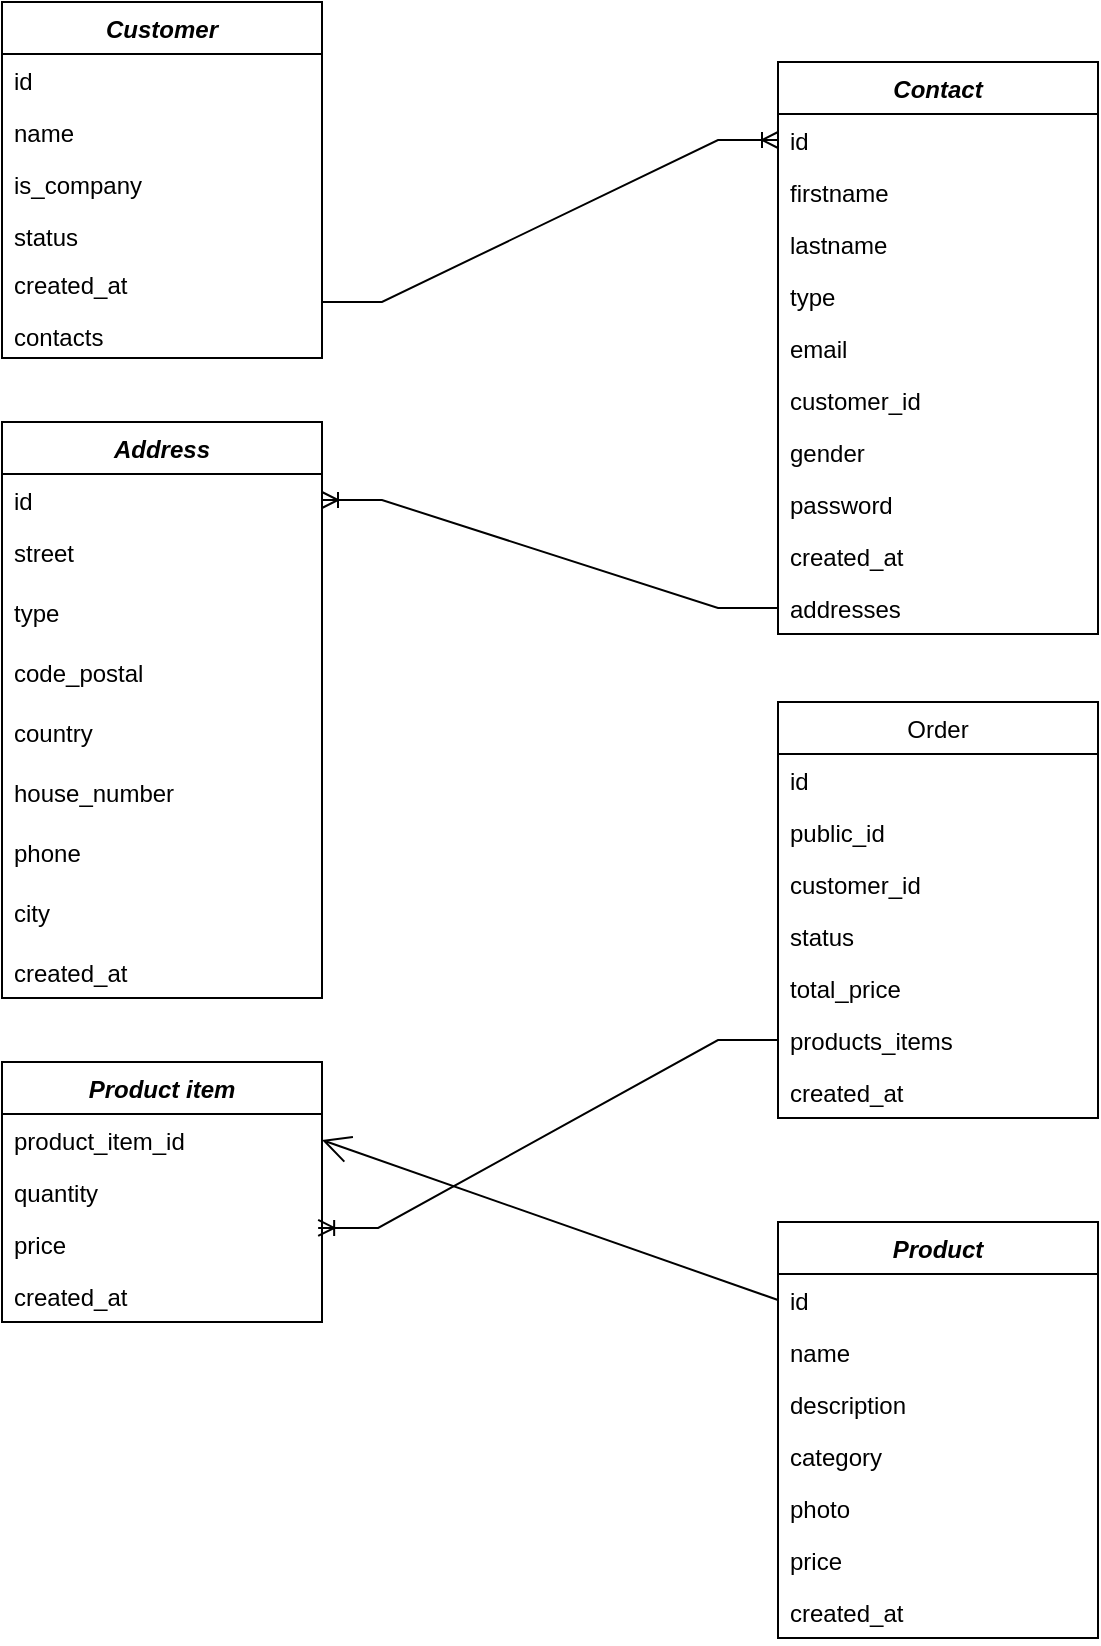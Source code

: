 <mxfile version="20.0.1" type="github">
  <diagram id="C5RBs43oDa-KdzZeNtuy" name="Page-1">
    <mxGraphModel dx="1347" dy="805" grid="1" gridSize="10" guides="1" tooltips="1" connect="1" arrows="1" fold="1" page="1" pageScale="1" pageWidth="827" pageHeight="1169" math="0" shadow="0">
      <root>
        <mxCell id="WIyWlLk6GJQsqaUBKTNV-0" />
        <mxCell id="WIyWlLk6GJQsqaUBKTNV-1" parent="WIyWlLk6GJQsqaUBKTNV-0" />
        <mxCell id="zkfFHV4jXpPFQw0GAbJ--0" value="Customer" style="swimlane;fontStyle=3;align=center;verticalAlign=top;childLayout=stackLayout;horizontal=1;startSize=26;horizontalStack=0;resizeParent=1;resizeLast=0;collapsible=1;marginBottom=0;rounded=0;shadow=0;strokeWidth=1;" parent="WIyWlLk6GJQsqaUBKTNV-1" vertex="1">
          <mxGeometry x="120" y="90" width="160" height="178" as="geometry">
            <mxRectangle x="120" y="90" width="160" height="26" as="alternateBounds" />
          </mxGeometry>
        </mxCell>
        <mxCell id="zkfFHV4jXpPFQw0GAbJ--1" value="id" style="text;align=left;verticalAlign=top;spacingLeft=4;spacingRight=4;overflow=hidden;rotatable=0;points=[[0,0.5],[1,0.5]];portConstraint=eastwest;" parent="zkfFHV4jXpPFQw0GAbJ--0" vertex="1">
          <mxGeometry y="26" width="160" height="26" as="geometry" />
        </mxCell>
        <mxCell id="zkfFHV4jXpPFQw0GAbJ--2" value="name" style="text;align=left;verticalAlign=top;spacingLeft=4;spacingRight=4;overflow=hidden;rotatable=0;points=[[0,0.5],[1,0.5]];portConstraint=eastwest;rounded=0;shadow=0;html=0;" parent="zkfFHV4jXpPFQw0GAbJ--0" vertex="1">
          <mxGeometry y="52" width="160" height="26" as="geometry" />
        </mxCell>
        <mxCell id="zkfFHV4jXpPFQw0GAbJ--3" value="is_company" style="text;align=left;verticalAlign=top;spacingLeft=4;spacingRight=4;overflow=hidden;rotatable=0;points=[[0,0.5],[1,0.5]];portConstraint=eastwest;rounded=0;shadow=0;html=0;" parent="zkfFHV4jXpPFQw0GAbJ--0" vertex="1">
          <mxGeometry y="78" width="160" height="26" as="geometry" />
        </mxCell>
        <mxCell id="a4GSrQW14wDG96kBElmH-0" value="status" style="text;align=left;verticalAlign=top;spacingLeft=4;spacingRight=4;overflow=hidden;rotatable=0;points=[[0,0.5],[1,0.5]];portConstraint=eastwest;rounded=0;shadow=0;html=0;" parent="zkfFHV4jXpPFQw0GAbJ--0" vertex="1">
          <mxGeometry y="104" width="160" height="24" as="geometry" />
        </mxCell>
        <mxCell id="Nfe-b3lXCGSDQb2NLbBq-9" value="created_at" style="text;strokeColor=none;fillColor=none;align=left;verticalAlign=top;spacingLeft=4;spacingRight=4;overflow=hidden;rotatable=0;points=[[0,0.5],[1,0.5]];portConstraint=eastwest;" vertex="1" parent="zkfFHV4jXpPFQw0GAbJ--0">
          <mxGeometry y="128" width="160" height="26" as="geometry" />
        </mxCell>
        <mxCell id="a4GSrQW14wDG96kBElmH-1" value="contacts" style="text;align=left;verticalAlign=top;spacingLeft=4;spacingRight=4;overflow=hidden;rotatable=0;points=[[0,0.5],[1,0.5]];portConstraint=eastwest;rounded=0;shadow=0;html=0;" parent="zkfFHV4jXpPFQw0GAbJ--0" vertex="1">
          <mxGeometry y="154" width="160" height="24" as="geometry" />
        </mxCell>
        <mxCell id="zkfFHV4jXpPFQw0GAbJ--17" value="Contact" style="swimlane;fontStyle=3;align=center;verticalAlign=top;childLayout=stackLayout;horizontal=1;startSize=26;horizontalStack=0;resizeParent=1;resizeLast=0;collapsible=1;marginBottom=0;rounded=0;shadow=0;strokeWidth=1;" parent="WIyWlLk6GJQsqaUBKTNV-1" vertex="1">
          <mxGeometry x="508" y="120" width="160" height="286" as="geometry">
            <mxRectangle x="550" y="140" width="160" height="26" as="alternateBounds" />
          </mxGeometry>
        </mxCell>
        <mxCell id="a4GSrQW14wDG96kBElmH-4" value="id" style="text;align=left;verticalAlign=top;spacingLeft=4;spacingRight=4;overflow=hidden;rotatable=0;points=[[0,0.5],[1,0.5]];portConstraint=eastwest;" parent="zkfFHV4jXpPFQw0GAbJ--17" vertex="1">
          <mxGeometry y="26" width="160" height="26" as="geometry" />
        </mxCell>
        <mxCell id="zkfFHV4jXpPFQw0GAbJ--18" value="firstname" style="text;align=left;verticalAlign=top;spacingLeft=4;spacingRight=4;overflow=hidden;rotatable=0;points=[[0,0.5],[1,0.5]];portConstraint=eastwest;" parent="zkfFHV4jXpPFQw0GAbJ--17" vertex="1">
          <mxGeometry y="52" width="160" height="26" as="geometry" />
        </mxCell>
        <mxCell id="zkfFHV4jXpPFQw0GAbJ--19" value="lastname" style="text;align=left;verticalAlign=top;spacingLeft=4;spacingRight=4;overflow=hidden;rotatable=0;points=[[0,0.5],[1,0.5]];portConstraint=eastwest;rounded=0;shadow=0;html=0;" parent="zkfFHV4jXpPFQw0GAbJ--17" vertex="1">
          <mxGeometry y="78" width="160" height="26" as="geometry" />
        </mxCell>
        <mxCell id="zkfFHV4jXpPFQw0GAbJ--20" value="type" style="text;align=left;verticalAlign=top;spacingLeft=4;spacingRight=4;overflow=hidden;rotatable=0;points=[[0,0.5],[1,0.5]];portConstraint=eastwest;rounded=0;shadow=0;html=0;" parent="zkfFHV4jXpPFQw0GAbJ--17" vertex="1">
          <mxGeometry y="104" width="160" height="26" as="geometry" />
        </mxCell>
        <mxCell id="zkfFHV4jXpPFQw0GAbJ--21" value="email" style="text;align=left;verticalAlign=top;spacingLeft=4;spacingRight=4;overflow=hidden;rotatable=0;points=[[0,0.5],[1,0.5]];portConstraint=eastwest;rounded=0;shadow=0;html=0;" parent="zkfFHV4jXpPFQw0GAbJ--17" vertex="1">
          <mxGeometry y="130" width="160" height="26" as="geometry" />
        </mxCell>
        <mxCell id="a4GSrQW14wDG96kBElmH-3" value="customer_id" style="text;align=left;verticalAlign=top;spacingLeft=4;spacingRight=4;overflow=hidden;rotatable=0;points=[[0,0.5],[1,0.5]];portConstraint=eastwest;rounded=0;shadow=0;html=0;" parent="zkfFHV4jXpPFQw0GAbJ--17" vertex="1">
          <mxGeometry y="156" width="160" height="26" as="geometry" />
        </mxCell>
        <mxCell id="a4GSrQW14wDG96kBElmH-2" value="gender" style="text;align=left;verticalAlign=top;spacingLeft=4;spacingRight=4;overflow=hidden;rotatable=0;points=[[0,0.5],[1,0.5]];portConstraint=eastwest;rounded=0;shadow=0;html=0;" parent="zkfFHV4jXpPFQw0GAbJ--17" vertex="1">
          <mxGeometry y="182" width="160" height="26" as="geometry" />
        </mxCell>
        <mxCell id="zkfFHV4jXpPFQw0GAbJ--22" value="password" style="text;align=left;verticalAlign=top;spacingLeft=4;spacingRight=4;overflow=hidden;rotatable=0;points=[[0,0.5],[1,0.5]];portConstraint=eastwest;rounded=0;shadow=0;html=0;" parent="zkfFHV4jXpPFQw0GAbJ--17" vertex="1">
          <mxGeometry y="208" width="160" height="26" as="geometry" />
        </mxCell>
        <mxCell id="Nfe-b3lXCGSDQb2NLbBq-11" value="created_at" style="text;strokeColor=none;fillColor=none;align=left;verticalAlign=top;spacingLeft=4;spacingRight=4;overflow=hidden;rotatable=0;points=[[0,0.5],[1,0.5]];portConstraint=eastwest;" vertex="1" parent="zkfFHV4jXpPFQw0GAbJ--17">
          <mxGeometry y="234" width="160" height="26" as="geometry" />
        </mxCell>
        <mxCell id="a4GSrQW14wDG96kBElmH-8" value="addresses" style="text;align=left;verticalAlign=top;spacingLeft=4;spacingRight=4;overflow=hidden;rotatable=0;points=[[0,0.5],[1,0.5]];portConstraint=eastwest;" parent="zkfFHV4jXpPFQw0GAbJ--17" vertex="1">
          <mxGeometry y="260" width="160" height="26" as="geometry" />
        </mxCell>
        <mxCell id="a4GSrQW14wDG96kBElmH-18" value="Address" style="swimlane;fontStyle=3;align=center;verticalAlign=top;childLayout=stackLayout;horizontal=1;startSize=26;horizontalStack=0;resizeParent=1;resizeParentMax=0;resizeLast=0;collapsible=1;marginBottom=0;" parent="WIyWlLk6GJQsqaUBKTNV-1" vertex="1">
          <mxGeometry x="120" y="300" width="160" height="288" as="geometry" />
        </mxCell>
        <mxCell id="a4GSrQW14wDG96kBElmH-19" value="id" style="text;strokeColor=none;fillColor=none;align=left;verticalAlign=top;spacingLeft=4;spacingRight=4;overflow=hidden;rotatable=0;points=[[0,0.5],[1,0.5]];portConstraint=eastwest;" parent="a4GSrQW14wDG96kBElmH-18" vertex="1">
          <mxGeometry y="26" width="160" height="26" as="geometry" />
        </mxCell>
        <mxCell id="a4GSrQW14wDG96kBElmH-21" value="street" style="text;strokeColor=none;fillColor=none;align=left;verticalAlign=top;spacingLeft=4;spacingRight=4;overflow=hidden;rotatable=0;points=[[0,0.5],[1,0.5]];portConstraint=eastwest;" parent="a4GSrQW14wDG96kBElmH-18" vertex="1">
          <mxGeometry y="52" width="160" height="30" as="geometry" />
        </mxCell>
        <mxCell id="a4GSrQW14wDG96kBElmH-28" value="type" style="text;strokeColor=none;fillColor=none;align=left;verticalAlign=top;spacingLeft=4;spacingRight=4;overflow=hidden;rotatable=0;points=[[0,0.5],[1,0.5]];portConstraint=eastwest;" parent="a4GSrQW14wDG96kBElmH-18" vertex="1">
          <mxGeometry y="82" width="160" height="30" as="geometry" />
        </mxCell>
        <mxCell id="a4GSrQW14wDG96kBElmH-23" value="code_postal" style="text;strokeColor=none;fillColor=none;align=left;verticalAlign=top;spacingLeft=4;spacingRight=4;overflow=hidden;rotatable=0;points=[[0,0.5],[1,0.5]];portConstraint=eastwest;" parent="a4GSrQW14wDG96kBElmH-18" vertex="1">
          <mxGeometry y="112" width="160" height="30" as="geometry" />
        </mxCell>
        <mxCell id="a4GSrQW14wDG96kBElmH-26" value="country" style="text;strokeColor=none;fillColor=none;align=left;verticalAlign=top;spacingLeft=4;spacingRight=4;overflow=hidden;rotatable=0;points=[[0,0.5],[1,0.5]];portConstraint=eastwest;" parent="a4GSrQW14wDG96kBElmH-18" vertex="1">
          <mxGeometry y="142" width="160" height="30" as="geometry" />
        </mxCell>
        <mxCell id="a4GSrQW14wDG96kBElmH-25" value="house_number" style="text;strokeColor=none;fillColor=none;align=left;verticalAlign=top;spacingLeft=4;spacingRight=4;overflow=hidden;rotatable=0;points=[[0,0.5],[1,0.5]];portConstraint=eastwest;" parent="a4GSrQW14wDG96kBElmH-18" vertex="1">
          <mxGeometry y="172" width="160" height="30" as="geometry" />
        </mxCell>
        <mxCell id="a4GSrQW14wDG96kBElmH-27" value="phone" style="text;strokeColor=none;fillColor=none;align=left;verticalAlign=top;spacingLeft=4;spacingRight=4;overflow=hidden;rotatable=0;points=[[0,0.5],[1,0.5]];portConstraint=eastwest;" parent="a4GSrQW14wDG96kBElmH-18" vertex="1">
          <mxGeometry y="202" width="160" height="30" as="geometry" />
        </mxCell>
        <mxCell id="a4GSrQW14wDG96kBElmH-24" value="city" style="text;strokeColor=none;fillColor=none;align=left;verticalAlign=top;spacingLeft=4;spacingRight=4;overflow=hidden;rotatable=0;points=[[0,0.5],[1,0.5]];portConstraint=eastwest;" parent="a4GSrQW14wDG96kBElmH-18" vertex="1">
          <mxGeometry y="232" width="160" height="30" as="geometry" />
        </mxCell>
        <mxCell id="Nfe-b3lXCGSDQb2NLbBq-10" value="created_at" style="text;strokeColor=none;fillColor=none;align=left;verticalAlign=top;spacingLeft=4;spacingRight=4;overflow=hidden;rotatable=0;points=[[0,0.5],[1,0.5]];portConstraint=eastwest;" vertex="1" parent="a4GSrQW14wDG96kBElmH-18">
          <mxGeometry y="262" width="160" height="26" as="geometry" />
        </mxCell>
        <mxCell id="Nfe-b3lXCGSDQb2NLbBq-0" value="" style="edgeStyle=entityRelationEdgeStyle;fontSize=12;html=1;endArrow=ERoneToMany;rounded=0;entryX=0;entryY=0.5;entryDx=0;entryDy=0;" edge="1" parent="WIyWlLk6GJQsqaUBKTNV-1" target="a4GSrQW14wDG96kBElmH-4">
          <mxGeometry width="100" height="100" relative="1" as="geometry">
            <mxPoint x="280" y="240" as="sourcePoint" />
            <mxPoint x="380" y="140" as="targetPoint" />
          </mxGeometry>
        </mxCell>
        <mxCell id="Nfe-b3lXCGSDQb2NLbBq-1" value="" style="edgeStyle=entityRelationEdgeStyle;fontSize=12;html=1;endArrow=ERoneToMany;rounded=0;exitX=0;exitY=0.5;exitDx=0;exitDy=0;entryX=1;entryY=0.5;entryDx=0;entryDy=0;" edge="1" parent="WIyWlLk6GJQsqaUBKTNV-1" source="a4GSrQW14wDG96kBElmH-8" target="a4GSrQW14wDG96kBElmH-19">
          <mxGeometry width="100" height="100" relative="1" as="geometry">
            <mxPoint x="360" y="480" as="sourcePoint" />
            <mxPoint x="460" y="380" as="targetPoint" />
          </mxGeometry>
        </mxCell>
        <mxCell id="Nfe-b3lXCGSDQb2NLbBq-2" value="Product" style="swimlane;fontStyle=3;childLayout=stackLayout;horizontal=1;startSize=26;fillColor=none;horizontalStack=0;resizeParent=1;resizeParentMax=0;resizeLast=0;collapsible=1;marginBottom=0;" vertex="1" parent="WIyWlLk6GJQsqaUBKTNV-1">
          <mxGeometry x="508" y="700" width="160" height="208" as="geometry" />
        </mxCell>
        <mxCell id="Nfe-b3lXCGSDQb2NLbBq-3" value="id" style="text;strokeColor=none;fillColor=none;align=left;verticalAlign=top;spacingLeft=4;spacingRight=4;overflow=hidden;rotatable=0;points=[[0,0.5],[1,0.5]];portConstraint=eastwest;" vertex="1" parent="Nfe-b3lXCGSDQb2NLbBq-2">
          <mxGeometry y="26" width="160" height="26" as="geometry" />
        </mxCell>
        <mxCell id="Nfe-b3lXCGSDQb2NLbBq-4" value="name" style="text;strokeColor=none;fillColor=none;align=left;verticalAlign=top;spacingLeft=4;spacingRight=4;overflow=hidden;rotatable=0;points=[[0,0.5],[1,0.5]];portConstraint=eastwest;" vertex="1" parent="Nfe-b3lXCGSDQb2NLbBq-2">
          <mxGeometry y="52" width="160" height="26" as="geometry" />
        </mxCell>
        <mxCell id="Nfe-b3lXCGSDQb2NLbBq-8" value="description" style="text;strokeColor=none;fillColor=none;align=left;verticalAlign=top;spacingLeft=4;spacingRight=4;overflow=hidden;rotatable=0;points=[[0,0.5],[1,0.5]];portConstraint=eastwest;" vertex="1" parent="Nfe-b3lXCGSDQb2NLbBq-2">
          <mxGeometry y="78" width="160" height="26" as="geometry" />
        </mxCell>
        <mxCell id="Nfe-b3lXCGSDQb2NLbBq-6" value="category" style="text;strokeColor=none;fillColor=none;align=left;verticalAlign=top;spacingLeft=4;spacingRight=4;overflow=hidden;rotatable=0;points=[[0,0.5],[1,0.5]];portConstraint=eastwest;" vertex="1" parent="Nfe-b3lXCGSDQb2NLbBq-2">
          <mxGeometry y="104" width="160" height="26" as="geometry" />
        </mxCell>
        <mxCell id="Nfe-b3lXCGSDQb2NLbBq-7" value="photo" style="text;strokeColor=none;fillColor=none;align=left;verticalAlign=top;spacingLeft=4;spacingRight=4;overflow=hidden;rotatable=0;points=[[0,0.5],[1,0.5]];portConstraint=eastwest;" vertex="1" parent="Nfe-b3lXCGSDQb2NLbBq-2">
          <mxGeometry y="130" width="160" height="26" as="geometry" />
        </mxCell>
        <mxCell id="Nfe-b3lXCGSDQb2NLbBq-5" value="price" style="text;strokeColor=none;fillColor=none;align=left;verticalAlign=top;spacingLeft=4;spacingRight=4;overflow=hidden;rotatable=0;points=[[0,0.5],[1,0.5]];portConstraint=eastwest;" vertex="1" parent="Nfe-b3lXCGSDQb2NLbBq-2">
          <mxGeometry y="156" width="160" height="26" as="geometry" />
        </mxCell>
        <mxCell id="Nfe-b3lXCGSDQb2NLbBq-12" value="created_at" style="text;strokeColor=none;fillColor=none;align=left;verticalAlign=top;spacingLeft=4;spacingRight=4;overflow=hidden;rotatable=0;points=[[0,0.5],[1,0.5]];portConstraint=eastwest;" vertex="1" parent="Nfe-b3lXCGSDQb2NLbBq-2">
          <mxGeometry y="182" width="160" height="26" as="geometry" />
        </mxCell>
        <mxCell id="Nfe-b3lXCGSDQb2NLbBq-13" value="Order" style="swimlane;fontStyle=0;childLayout=stackLayout;horizontal=1;startSize=26;fillColor=none;horizontalStack=0;resizeParent=1;resizeParentMax=0;resizeLast=0;collapsible=1;marginBottom=0;" vertex="1" parent="WIyWlLk6GJQsqaUBKTNV-1">
          <mxGeometry x="508" y="440" width="160" height="208" as="geometry" />
        </mxCell>
        <mxCell id="Nfe-b3lXCGSDQb2NLbBq-14" value="id" style="text;strokeColor=none;fillColor=none;align=left;verticalAlign=top;spacingLeft=4;spacingRight=4;overflow=hidden;rotatable=0;points=[[0,0.5],[1,0.5]];portConstraint=eastwest;" vertex="1" parent="Nfe-b3lXCGSDQb2NLbBq-13">
          <mxGeometry y="26" width="160" height="26" as="geometry" />
        </mxCell>
        <mxCell id="Nfe-b3lXCGSDQb2NLbBq-15" value="public_id" style="text;strokeColor=none;fillColor=none;align=left;verticalAlign=top;spacingLeft=4;spacingRight=4;overflow=hidden;rotatable=0;points=[[0,0.5],[1,0.5]];portConstraint=eastwest;" vertex="1" parent="Nfe-b3lXCGSDQb2NLbBq-13">
          <mxGeometry y="52" width="160" height="26" as="geometry" />
        </mxCell>
        <mxCell id="Nfe-b3lXCGSDQb2NLbBq-16" value="customer_id" style="text;strokeColor=none;fillColor=none;align=left;verticalAlign=top;spacingLeft=4;spacingRight=4;overflow=hidden;rotatable=0;points=[[0,0.5],[1,0.5]];portConstraint=eastwest;" vertex="1" parent="Nfe-b3lXCGSDQb2NLbBq-13">
          <mxGeometry y="78" width="160" height="26" as="geometry" />
        </mxCell>
        <mxCell id="Nfe-b3lXCGSDQb2NLbBq-18" value="status" style="text;strokeColor=none;fillColor=none;align=left;verticalAlign=top;spacingLeft=4;spacingRight=4;overflow=hidden;rotatable=0;points=[[0,0.5],[1,0.5]];portConstraint=eastwest;" vertex="1" parent="Nfe-b3lXCGSDQb2NLbBq-13">
          <mxGeometry y="104" width="160" height="26" as="geometry" />
        </mxCell>
        <mxCell id="Nfe-b3lXCGSDQb2NLbBq-19" value="total_price" style="text;strokeColor=none;fillColor=none;align=left;verticalAlign=top;spacingLeft=4;spacingRight=4;overflow=hidden;rotatable=0;points=[[0,0.5],[1,0.5]];portConstraint=eastwest;" vertex="1" parent="Nfe-b3lXCGSDQb2NLbBq-13">
          <mxGeometry y="130" width="160" height="26" as="geometry" />
        </mxCell>
        <mxCell id="Nfe-b3lXCGSDQb2NLbBq-20" value="products_items" style="text;strokeColor=none;fillColor=none;align=left;verticalAlign=top;spacingLeft=4;spacingRight=4;overflow=hidden;rotatable=0;points=[[0,0.5],[1,0.5]];portConstraint=eastwest;" vertex="1" parent="Nfe-b3lXCGSDQb2NLbBq-13">
          <mxGeometry y="156" width="160" height="26" as="geometry" />
        </mxCell>
        <mxCell id="Nfe-b3lXCGSDQb2NLbBq-17" value="created_at" style="text;strokeColor=none;fillColor=none;align=left;verticalAlign=top;spacingLeft=4;spacingRight=4;overflow=hidden;rotatable=0;points=[[0,0.5],[1,0.5]];portConstraint=eastwest;" vertex="1" parent="Nfe-b3lXCGSDQb2NLbBq-13">
          <mxGeometry y="182" width="160" height="26" as="geometry" />
        </mxCell>
        <mxCell id="Nfe-b3lXCGSDQb2NLbBq-22" value="" style="edgeStyle=entityRelationEdgeStyle;fontSize=12;html=1;endArrow=ERoneToMany;rounded=0;entryX=0.988;entryY=1.192;entryDx=0;entryDy=0;exitX=0;exitY=0.5;exitDx=0;exitDy=0;entryPerimeter=0;" edge="1" parent="WIyWlLk6GJQsqaUBKTNV-1" source="Nfe-b3lXCGSDQb2NLbBq-20" target="Nfe-b3lXCGSDQb2NLbBq-25">
          <mxGeometry width="100" height="100" relative="1" as="geometry">
            <mxPoint x="340" y="640" as="sourcePoint" />
            <mxPoint x="440" y="540" as="targetPoint" />
          </mxGeometry>
        </mxCell>
        <mxCell id="Nfe-b3lXCGSDQb2NLbBq-23" value="Product item" style="swimlane;fontStyle=3;childLayout=stackLayout;horizontal=1;startSize=26;fillColor=none;horizontalStack=0;resizeParent=1;resizeParentMax=0;resizeLast=0;collapsible=1;marginBottom=0;" vertex="1" parent="WIyWlLk6GJQsqaUBKTNV-1">
          <mxGeometry x="120" y="620" width="160" height="130" as="geometry" />
        </mxCell>
        <mxCell id="Nfe-b3lXCGSDQb2NLbBq-24" value="product_item_id" style="text;strokeColor=none;fillColor=none;align=left;verticalAlign=top;spacingLeft=4;spacingRight=4;overflow=hidden;rotatable=0;points=[[0,0.5],[1,0.5]];portConstraint=eastwest;" vertex="1" parent="Nfe-b3lXCGSDQb2NLbBq-23">
          <mxGeometry y="26" width="160" height="26" as="geometry" />
        </mxCell>
        <mxCell id="Nfe-b3lXCGSDQb2NLbBq-25" value="quantity" style="text;strokeColor=none;fillColor=none;align=left;verticalAlign=top;spacingLeft=4;spacingRight=4;overflow=hidden;rotatable=0;points=[[0,0.5],[1,0.5]];portConstraint=eastwest;" vertex="1" parent="Nfe-b3lXCGSDQb2NLbBq-23">
          <mxGeometry y="52" width="160" height="26" as="geometry" />
        </mxCell>
        <mxCell id="Nfe-b3lXCGSDQb2NLbBq-29" value="price" style="text;strokeColor=none;fillColor=none;align=left;verticalAlign=top;spacingLeft=4;spacingRight=4;overflow=hidden;rotatable=0;points=[[0,0.5],[1,0.5]];portConstraint=eastwest;" vertex="1" parent="Nfe-b3lXCGSDQb2NLbBq-23">
          <mxGeometry y="78" width="160" height="26" as="geometry" />
        </mxCell>
        <mxCell id="Nfe-b3lXCGSDQb2NLbBq-30" value="created_at" style="text;strokeColor=none;fillColor=none;align=left;verticalAlign=top;spacingLeft=4;spacingRight=4;overflow=hidden;rotatable=0;points=[[0,0.5],[1,0.5]];portConstraint=eastwest;" vertex="1" parent="Nfe-b3lXCGSDQb2NLbBq-23">
          <mxGeometry y="104" width="160" height="26" as="geometry" />
        </mxCell>
        <mxCell id="Nfe-b3lXCGSDQb2NLbBq-31" value="" style="endArrow=open;endFill=1;endSize=12;html=1;rounded=0;exitX=0;exitY=0.5;exitDx=0;exitDy=0;entryX=1;entryY=0.5;entryDx=0;entryDy=0;" edge="1" parent="WIyWlLk6GJQsqaUBKTNV-1" source="Nfe-b3lXCGSDQb2NLbBq-3" target="Nfe-b3lXCGSDQb2NLbBq-24">
          <mxGeometry width="160" relative="1" as="geometry">
            <mxPoint x="310" y="620" as="sourcePoint" />
            <mxPoint x="310" y="700" as="targetPoint" />
          </mxGeometry>
        </mxCell>
      </root>
    </mxGraphModel>
  </diagram>
</mxfile>
